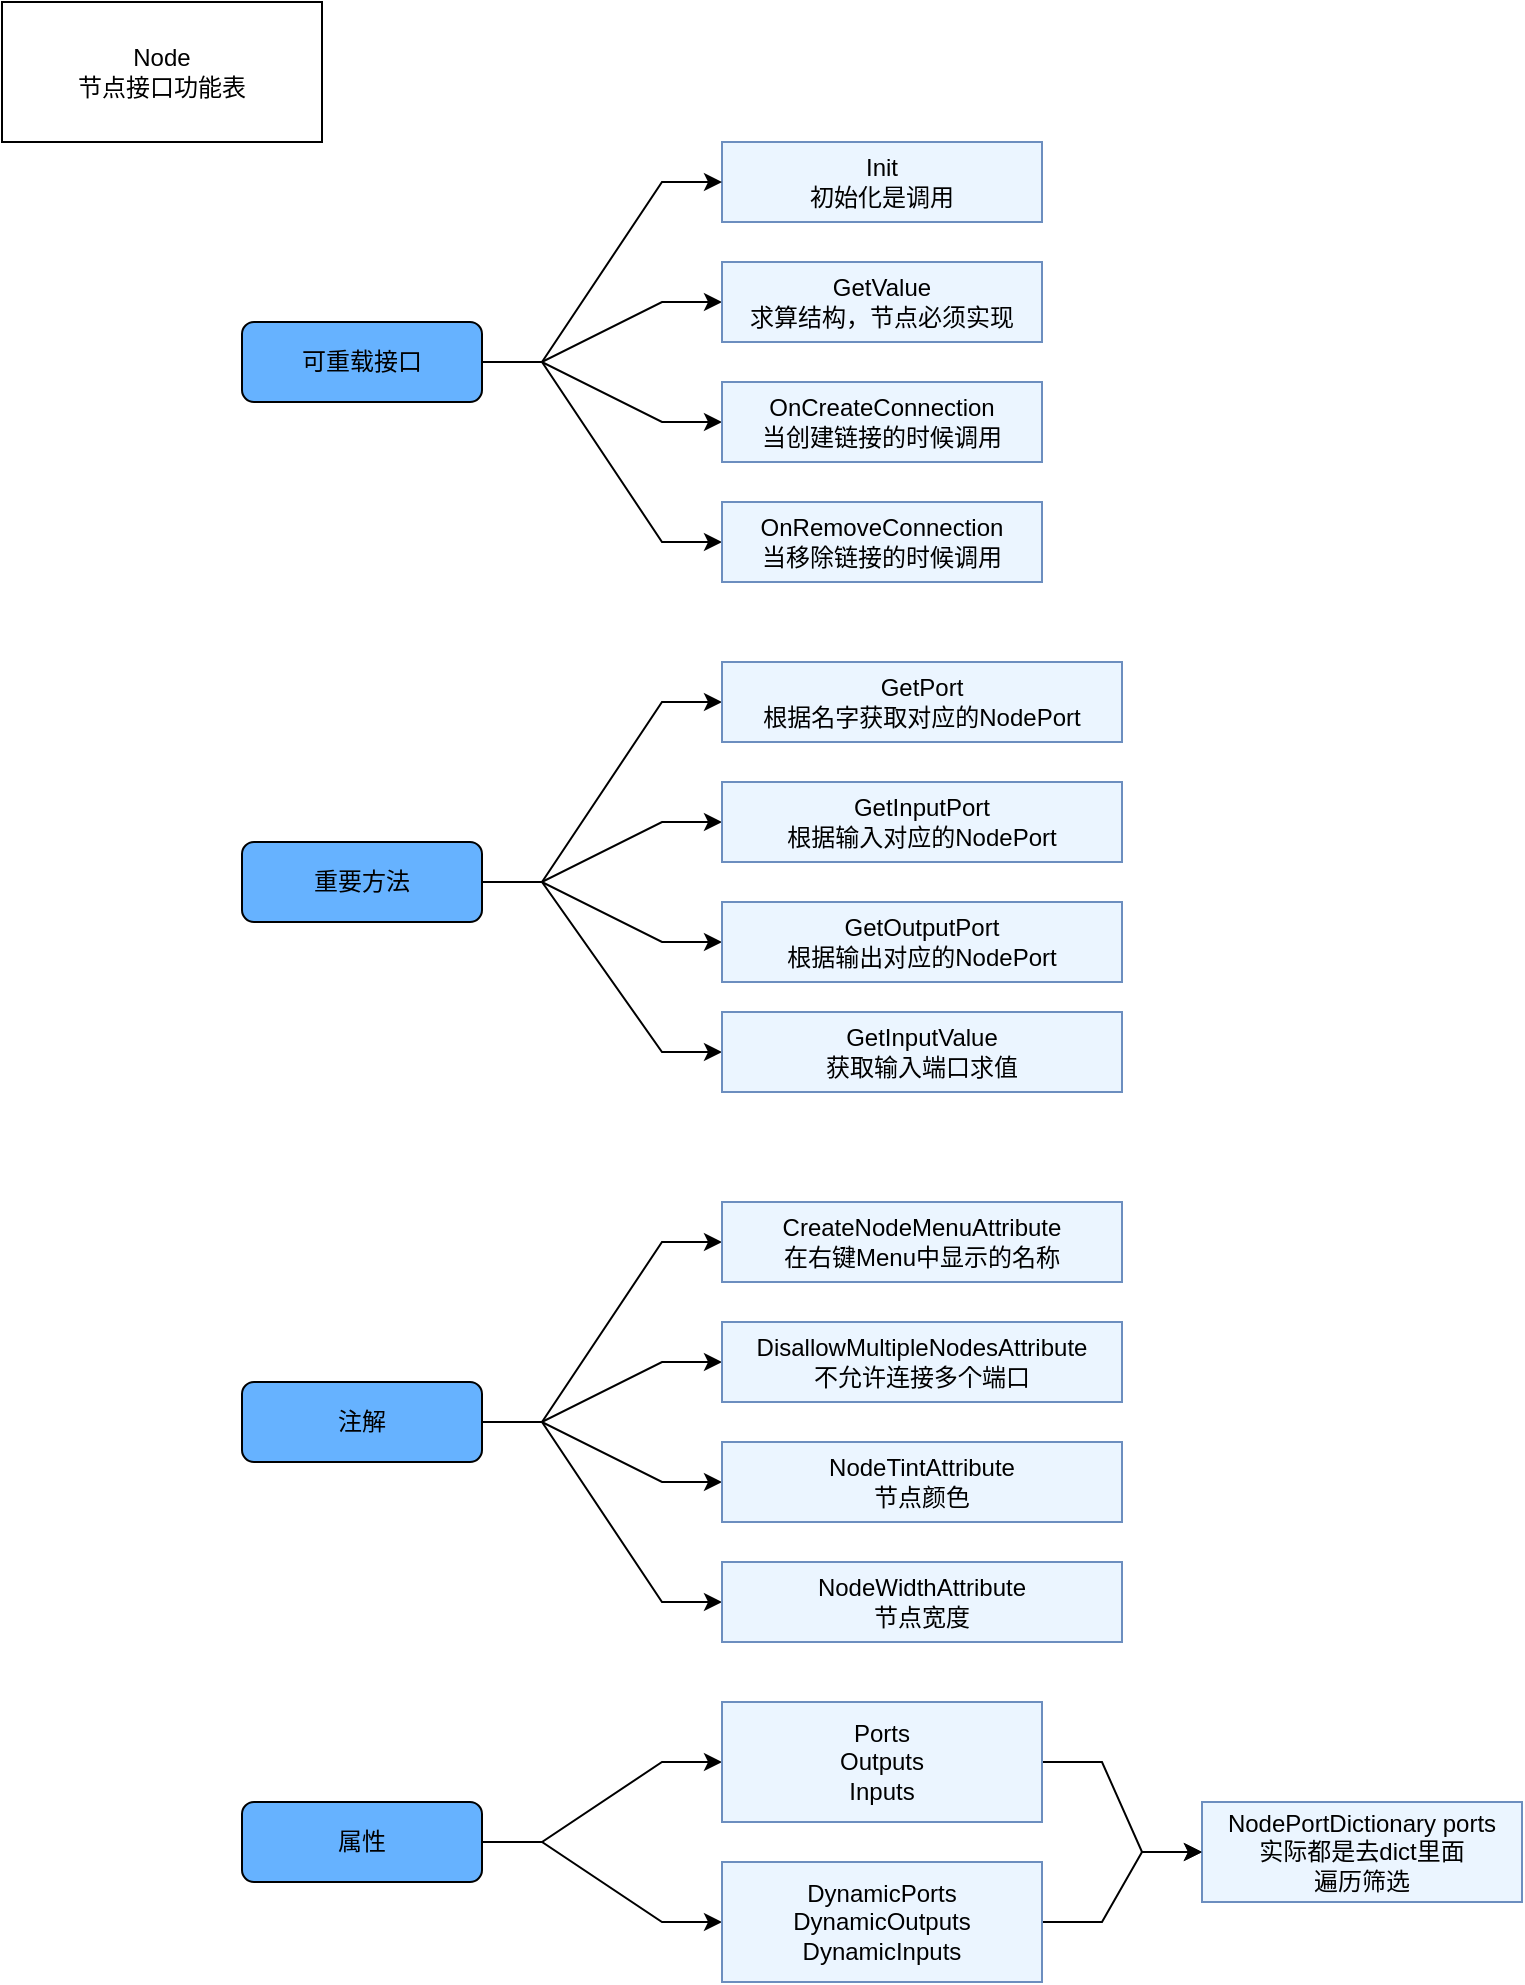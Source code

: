 <mxfile version="16.0.2" type="device"><diagram id="iKC2uxUNyxPNuM7grCfy" name="第 1 页"><mxGraphModel dx="1422" dy="865" grid="1" gridSize="10" guides="1" tooltips="1" connect="1" arrows="1" fold="1" page="1" pageScale="1" pageWidth="827" pageHeight="1169" math="0" shadow="0"><root><mxCell id="0"/><mxCell id="1" parent="0"/><mxCell id="5aRTjpFcsKijMblgVQzO-1" value="Node&lt;br&gt;节点接口功能表" style="rounded=0;whiteSpace=wrap;html=1;" vertex="1" parent="1"><mxGeometry y="40" width="160" height="70" as="geometry"/></mxCell><mxCell id="5aRTjpFcsKijMblgVQzO-2" value="Init&lt;br&gt;初始化是调用" style="rounded=0;whiteSpace=wrap;html=1;fillColor=#EBF5FF;strokeColor=#6c8ebf;" vertex="1" parent="1"><mxGeometry x="360" y="110" width="160" height="40" as="geometry"/></mxCell><mxCell id="5aRTjpFcsKijMblgVQzO-5" style="edgeStyle=entityRelationEdgeStyle;rounded=0;orthogonalLoop=1;jettySize=auto;html=1;" edge="1" parent="1" source="5aRTjpFcsKijMblgVQzO-4" target="5aRTjpFcsKijMblgVQzO-2"><mxGeometry relative="1" as="geometry"/></mxCell><mxCell id="5aRTjpFcsKijMblgVQzO-7" style="edgeStyle=entityRelationEdgeStyle;rounded=0;orthogonalLoop=1;jettySize=auto;html=1;" edge="1" parent="1" source="5aRTjpFcsKijMblgVQzO-4" target="5aRTjpFcsKijMblgVQzO-6"><mxGeometry relative="1" as="geometry"/></mxCell><mxCell id="5aRTjpFcsKijMblgVQzO-9" style="edgeStyle=entityRelationEdgeStyle;rounded=0;orthogonalLoop=1;jettySize=auto;html=1;" edge="1" parent="1" source="5aRTjpFcsKijMblgVQzO-4" target="5aRTjpFcsKijMblgVQzO-8"><mxGeometry relative="1" as="geometry"/></mxCell><mxCell id="5aRTjpFcsKijMblgVQzO-11" style="edgeStyle=entityRelationEdgeStyle;rounded=0;orthogonalLoop=1;jettySize=auto;html=1;" edge="1" parent="1" source="5aRTjpFcsKijMblgVQzO-4" target="5aRTjpFcsKijMblgVQzO-10"><mxGeometry relative="1" as="geometry"/></mxCell><mxCell id="5aRTjpFcsKijMblgVQzO-4" value="&lt;span&gt;可重载接口&lt;/span&gt;" style="rounded=1;whiteSpace=wrap;html=1;fillColor=#66B2FF;" vertex="1" parent="1"><mxGeometry x="120" y="200" width="120" height="40" as="geometry"/></mxCell><mxCell id="5aRTjpFcsKijMblgVQzO-6" value="GetValue&lt;br&gt;求算结构，节点必须实现" style="rounded=0;whiteSpace=wrap;html=1;fillColor=#EBF5FF;strokeColor=#6c8ebf;" vertex="1" parent="1"><mxGeometry x="360" y="170" width="160" height="40" as="geometry"/></mxCell><mxCell id="5aRTjpFcsKijMblgVQzO-8" value="OnCreateConnection&lt;br&gt;当创建链接的时候调用" style="rounded=0;whiteSpace=wrap;html=1;fillColor=#EBF5FF;strokeColor=#6c8ebf;" vertex="1" parent="1"><mxGeometry x="360" y="230" width="160" height="40" as="geometry"/></mxCell><mxCell id="5aRTjpFcsKijMblgVQzO-10" value="OnRemoveConnection&lt;br&gt;当移除链接的时候调用" style="rounded=0;whiteSpace=wrap;html=1;fillColor=#EBF5FF;strokeColor=#6c8ebf;" vertex="1" parent="1"><mxGeometry x="360" y="290" width="160" height="40" as="geometry"/></mxCell><mxCell id="5aRTjpFcsKijMblgVQzO-14" style="edgeStyle=entityRelationEdgeStyle;rounded=0;orthogonalLoop=1;jettySize=auto;html=1;" edge="1" parent="1" source="5aRTjpFcsKijMblgVQzO-12" target="5aRTjpFcsKijMblgVQzO-13"><mxGeometry relative="1" as="geometry"/></mxCell><mxCell id="5aRTjpFcsKijMblgVQzO-17" style="edgeStyle=entityRelationEdgeStyle;rounded=0;orthogonalLoop=1;jettySize=auto;html=1;" edge="1" parent="1" source="5aRTjpFcsKijMblgVQzO-12" target="5aRTjpFcsKijMblgVQzO-15"><mxGeometry relative="1" as="geometry"/></mxCell><mxCell id="5aRTjpFcsKijMblgVQzO-18" style="edgeStyle=entityRelationEdgeStyle;rounded=0;orthogonalLoop=1;jettySize=auto;html=1;" edge="1" parent="1" source="5aRTjpFcsKijMblgVQzO-12" target="5aRTjpFcsKijMblgVQzO-16"><mxGeometry relative="1" as="geometry"/></mxCell><mxCell id="5aRTjpFcsKijMblgVQzO-20" style="edgeStyle=entityRelationEdgeStyle;rounded=0;orthogonalLoop=1;jettySize=auto;html=1;" edge="1" parent="1" source="5aRTjpFcsKijMblgVQzO-12" target="5aRTjpFcsKijMblgVQzO-19"><mxGeometry relative="1" as="geometry"/></mxCell><mxCell id="5aRTjpFcsKijMblgVQzO-12" value="重要方法" style="rounded=1;whiteSpace=wrap;html=1;fillColor=#66B2FF;" vertex="1" parent="1"><mxGeometry x="120" y="460" width="120" height="40" as="geometry"/></mxCell><mxCell id="5aRTjpFcsKijMblgVQzO-13" value="GetPort&lt;br&gt;根据名字获取对应的NodePort" style="rounded=0;whiteSpace=wrap;html=1;fillColor=#EBF5FF;strokeColor=#6c8ebf;" vertex="1" parent="1"><mxGeometry x="360" y="370" width="200" height="40" as="geometry"/></mxCell><mxCell id="5aRTjpFcsKijMblgVQzO-15" value="GetInputPort&lt;br&gt;根据输入对应的NodePort" style="rounded=0;whiteSpace=wrap;html=1;fillColor=#EBF5FF;strokeColor=#6c8ebf;" vertex="1" parent="1"><mxGeometry x="360" y="430" width="200" height="40" as="geometry"/></mxCell><mxCell id="5aRTjpFcsKijMblgVQzO-16" value="GetOutputPort&lt;br&gt;根据输出对应的NodePort" style="rounded=0;whiteSpace=wrap;html=1;fillColor=#EBF5FF;strokeColor=#6c8ebf;" vertex="1" parent="1"><mxGeometry x="360" y="490" width="200" height="40" as="geometry"/></mxCell><mxCell id="5aRTjpFcsKijMblgVQzO-19" value="GetInputValue&lt;br&gt;获取输入端口求值" style="rounded=0;whiteSpace=wrap;html=1;fillColor=#EBF5FF;strokeColor=#6c8ebf;" vertex="1" parent="1"><mxGeometry x="360" y="545" width="200" height="40" as="geometry"/></mxCell><mxCell id="5aRTjpFcsKijMblgVQzO-23" style="edgeStyle=entityRelationEdgeStyle;rounded=0;orthogonalLoop=1;jettySize=auto;html=1;" edge="1" parent="1" source="5aRTjpFcsKijMblgVQzO-21" target="5aRTjpFcsKijMblgVQzO-22"><mxGeometry relative="1" as="geometry"/></mxCell><mxCell id="5aRTjpFcsKijMblgVQzO-25" style="edgeStyle=entityRelationEdgeStyle;rounded=0;orthogonalLoop=1;jettySize=auto;html=1;" edge="1" parent="1" source="5aRTjpFcsKijMblgVQzO-21" target="5aRTjpFcsKijMblgVQzO-24"><mxGeometry relative="1" as="geometry"/></mxCell><mxCell id="5aRTjpFcsKijMblgVQzO-28" style="edgeStyle=entityRelationEdgeStyle;rounded=0;orthogonalLoop=1;jettySize=auto;html=1;" edge="1" parent="1" source="5aRTjpFcsKijMblgVQzO-21" target="5aRTjpFcsKijMblgVQzO-26"><mxGeometry relative="1" as="geometry"/></mxCell><mxCell id="5aRTjpFcsKijMblgVQzO-29" style="edgeStyle=entityRelationEdgeStyle;rounded=0;orthogonalLoop=1;jettySize=auto;html=1;" edge="1" parent="1" source="5aRTjpFcsKijMblgVQzO-21" target="5aRTjpFcsKijMblgVQzO-27"><mxGeometry relative="1" as="geometry"/></mxCell><mxCell id="5aRTjpFcsKijMblgVQzO-21" value="注解" style="rounded=1;whiteSpace=wrap;html=1;fillColor=#66B2FF;" vertex="1" parent="1"><mxGeometry x="120" y="730" width="120" height="40" as="geometry"/></mxCell><mxCell id="5aRTjpFcsKijMblgVQzO-22" value="CreateNodeMenuAttribute&lt;br&gt;在右键Menu中显示的名称" style="rounded=0;whiteSpace=wrap;html=1;fillColor=#EBF5FF;strokeColor=#6c8ebf;" vertex="1" parent="1"><mxGeometry x="360" y="640" width="200" height="40" as="geometry"/></mxCell><mxCell id="5aRTjpFcsKijMblgVQzO-24" value="DisallowMultipleNodesAttribute&lt;br&gt;不允许连接多个端口" style="rounded=0;whiteSpace=wrap;html=1;fillColor=#EBF5FF;strokeColor=#6c8ebf;" vertex="1" parent="1"><mxGeometry x="360" y="700" width="200" height="40" as="geometry"/></mxCell><mxCell id="5aRTjpFcsKijMblgVQzO-26" value="NodeTintAttribute&lt;br&gt;节点颜色" style="rounded=0;whiteSpace=wrap;html=1;fillColor=#EBF5FF;strokeColor=#6c8ebf;" vertex="1" parent="1"><mxGeometry x="360" y="760" width="200" height="40" as="geometry"/></mxCell><mxCell id="5aRTjpFcsKijMblgVQzO-27" value="NodeWidthAttribute&lt;br&gt;节点宽度" style="rounded=0;whiteSpace=wrap;html=1;fillColor=#EBF5FF;strokeColor=#6c8ebf;" vertex="1" parent="1"><mxGeometry x="360" y="820" width="200" height="40" as="geometry"/></mxCell><mxCell id="5aRTjpFcsKijMblgVQzO-35" style="edgeStyle=entityRelationEdgeStyle;rounded=0;orthogonalLoop=1;jettySize=auto;html=1;" edge="1" parent="1" source="5aRTjpFcsKijMblgVQzO-31" target="5aRTjpFcsKijMblgVQzO-32"><mxGeometry relative="1" as="geometry"/></mxCell><mxCell id="5aRTjpFcsKijMblgVQzO-36" style="edgeStyle=entityRelationEdgeStyle;rounded=0;orthogonalLoop=1;jettySize=auto;html=1;" edge="1" parent="1" source="5aRTjpFcsKijMblgVQzO-31" target="5aRTjpFcsKijMblgVQzO-34"><mxGeometry relative="1" as="geometry"/></mxCell><mxCell id="5aRTjpFcsKijMblgVQzO-31" value="属性" style="rounded=1;whiteSpace=wrap;html=1;fillColor=#66B2FF;" vertex="1" parent="1"><mxGeometry x="120" y="940" width="120" height="40" as="geometry"/></mxCell><mxCell id="5aRTjpFcsKijMblgVQzO-37" style="edgeStyle=entityRelationEdgeStyle;rounded=0;orthogonalLoop=1;jettySize=auto;html=1;" edge="1" parent="1" source="5aRTjpFcsKijMblgVQzO-32" target="5aRTjpFcsKijMblgVQzO-33"><mxGeometry relative="1" as="geometry"/></mxCell><mxCell id="5aRTjpFcsKijMblgVQzO-32" value="Ports&lt;br&gt;Outputs&lt;br&gt;Inputs" style="rounded=0;whiteSpace=wrap;html=1;fillColor=#EBF5FF;strokeColor=#6c8ebf;" vertex="1" parent="1"><mxGeometry x="360" y="890" width="160" height="60" as="geometry"/></mxCell><mxCell id="5aRTjpFcsKijMblgVQzO-33" value="NodePortDictionary ports&lt;br&gt;实际都是去dict里面&lt;br&gt;遍历筛选" style="rounded=0;whiteSpace=wrap;html=1;fillColor=#EBF5FF;strokeColor=#6c8ebf;" vertex="1" parent="1"><mxGeometry x="600" y="940" width="160" height="50" as="geometry"/></mxCell><mxCell id="5aRTjpFcsKijMblgVQzO-38" style="edgeStyle=entityRelationEdgeStyle;rounded=0;orthogonalLoop=1;jettySize=auto;html=1;" edge="1" parent="1" source="5aRTjpFcsKijMblgVQzO-34" target="5aRTjpFcsKijMblgVQzO-33"><mxGeometry relative="1" as="geometry"/></mxCell><mxCell id="5aRTjpFcsKijMblgVQzO-34" value="DynamicPorts&lt;br&gt;DynamicOutputs&lt;br&gt;DynamicInputs" style="rounded=0;whiteSpace=wrap;html=1;fillColor=#EBF5FF;strokeColor=#6c8ebf;" vertex="1" parent="1"><mxGeometry x="360" y="970" width="160" height="60" as="geometry"/></mxCell></root></mxGraphModel></diagram></mxfile>